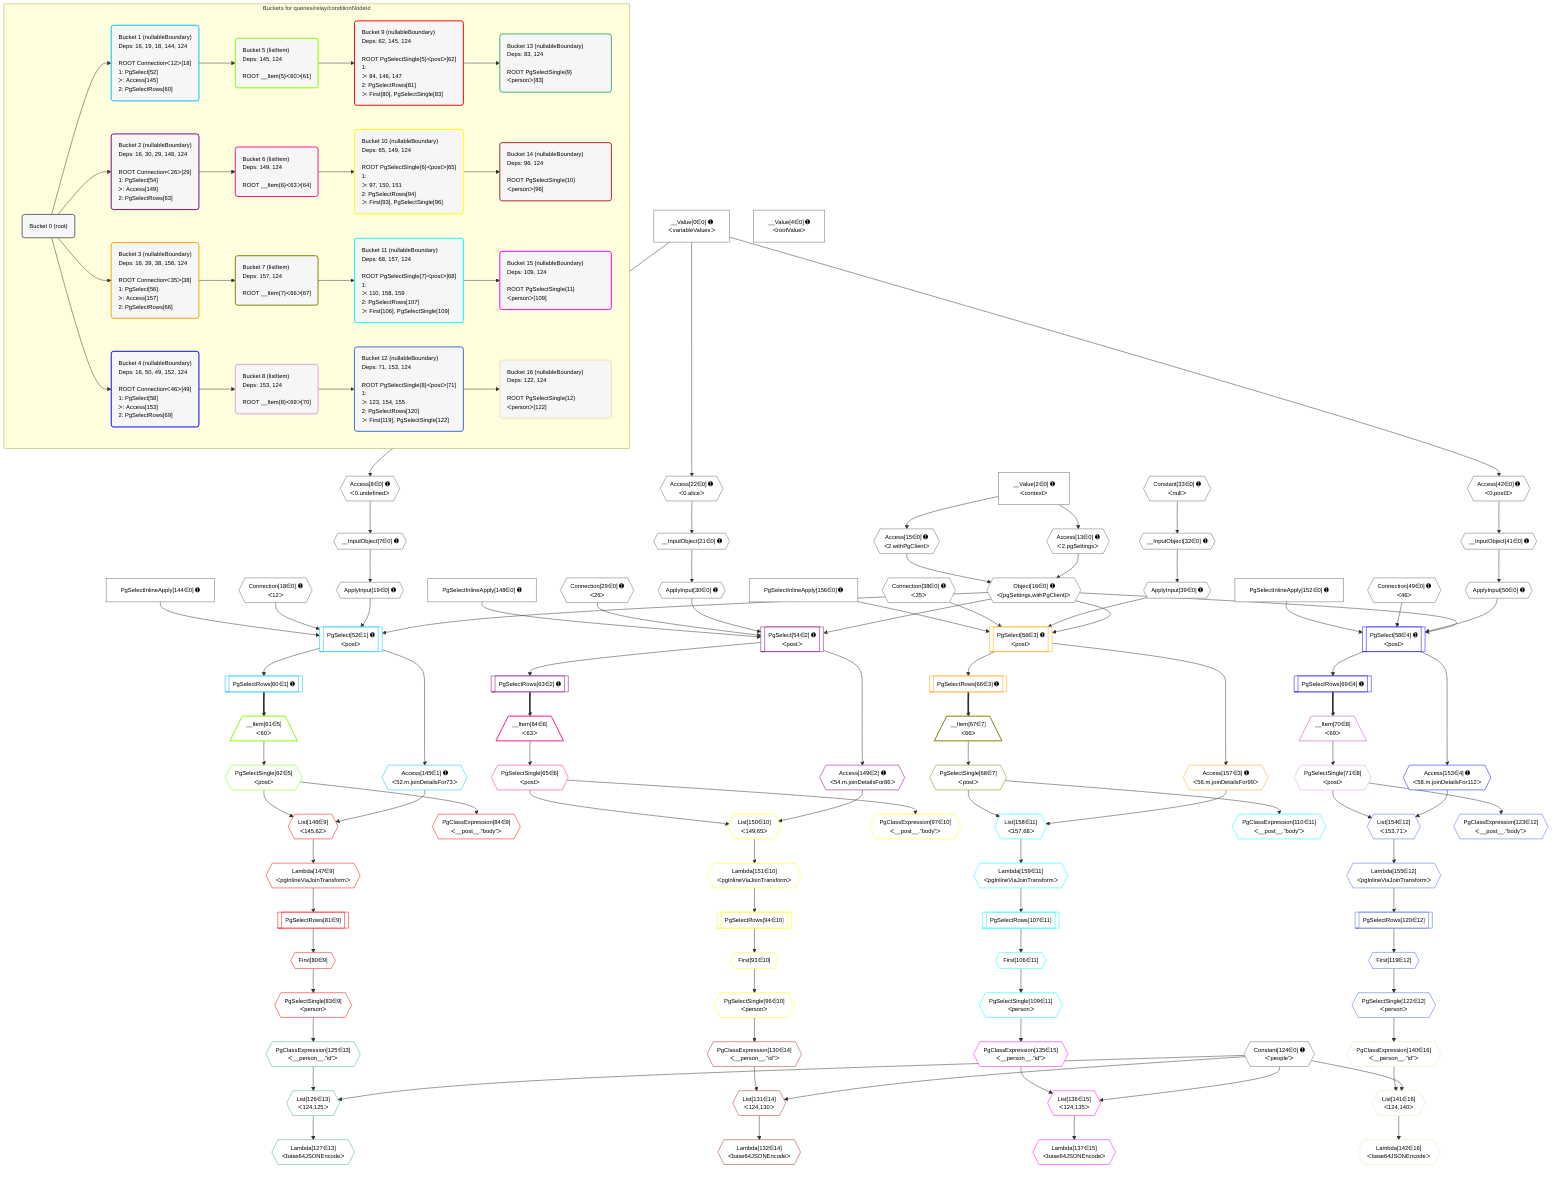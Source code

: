 %%{init: {'themeVariables': { 'fontSize': '12px'}}}%%
graph TD
    classDef path fill:#eee,stroke:#000,color:#000
    classDef plan fill:#fff,stroke-width:1px,color:#000
    classDef itemplan fill:#fff,stroke-width:2px,color:#000
    classDef unbatchedplan fill:#dff,stroke-width:1px,color:#000
    classDef sideeffectplan fill:#fcc,stroke-width:2px,color:#000
    classDef bucket fill:#f6f6f6,color:#000,stroke-width:2px,text-align:left

    subgraph "Buckets for queries/relay/conditionNodeId"
    Bucket0("Bucket 0 (root)"):::bucket
    Bucket1("Bucket 1 (nullableBoundary)<br />Deps: 16, 19, 18, 144, 124<br /><br />ROOT Connectionᐸ12ᐳ[18]<br />1: PgSelect[52]<br />ᐳ: Access[145]<br />2: PgSelectRows[60]"):::bucket
    Bucket2("Bucket 2 (nullableBoundary)<br />Deps: 16, 30, 29, 148, 124<br /><br />ROOT Connectionᐸ26ᐳ[29]<br />1: PgSelect[54]<br />ᐳ: Access[149]<br />2: PgSelectRows[63]"):::bucket
    Bucket3("Bucket 3 (nullableBoundary)<br />Deps: 16, 39, 38, 156, 124<br /><br />ROOT Connectionᐸ35ᐳ[38]<br />1: PgSelect[56]<br />ᐳ: Access[157]<br />2: PgSelectRows[66]"):::bucket
    Bucket4("Bucket 4 (nullableBoundary)<br />Deps: 16, 50, 49, 152, 124<br /><br />ROOT Connectionᐸ46ᐳ[49]<br />1: PgSelect[58]<br />ᐳ: Access[153]<br />2: PgSelectRows[69]"):::bucket
    Bucket5("Bucket 5 (listItem)<br />Deps: 145, 124<br /><br />ROOT __Item{5}ᐸ60ᐳ[61]"):::bucket
    Bucket6("Bucket 6 (listItem)<br />Deps: 149, 124<br /><br />ROOT __Item{6}ᐸ63ᐳ[64]"):::bucket
    Bucket7("Bucket 7 (listItem)<br />Deps: 157, 124<br /><br />ROOT __Item{7}ᐸ66ᐳ[67]"):::bucket
    Bucket8("Bucket 8 (listItem)<br />Deps: 153, 124<br /><br />ROOT __Item{8}ᐸ69ᐳ[70]"):::bucket
    Bucket9("Bucket 9 (nullableBoundary)<br />Deps: 62, 145, 124<br /><br />ROOT PgSelectSingle{5}ᐸpostᐳ[62]<br />1: <br />ᐳ: 84, 146, 147<br />2: PgSelectRows[81]<br />ᐳ: First[80], PgSelectSingle[83]"):::bucket
    Bucket10("Bucket 10 (nullableBoundary)<br />Deps: 65, 149, 124<br /><br />ROOT PgSelectSingle{6}ᐸpostᐳ[65]<br />1: <br />ᐳ: 97, 150, 151<br />2: PgSelectRows[94]<br />ᐳ: First[93], PgSelectSingle[96]"):::bucket
    Bucket11("Bucket 11 (nullableBoundary)<br />Deps: 68, 157, 124<br /><br />ROOT PgSelectSingle{7}ᐸpostᐳ[68]<br />1: <br />ᐳ: 110, 158, 159<br />2: PgSelectRows[107]<br />ᐳ: First[106], PgSelectSingle[109]"):::bucket
    Bucket12("Bucket 12 (nullableBoundary)<br />Deps: 71, 153, 124<br /><br />ROOT PgSelectSingle{8}ᐸpostᐳ[71]<br />1: <br />ᐳ: 123, 154, 155<br />2: PgSelectRows[120]<br />ᐳ: First[119], PgSelectSingle[122]"):::bucket
    Bucket13("Bucket 13 (nullableBoundary)<br />Deps: 83, 124<br /><br />ROOT PgSelectSingle{9}ᐸpersonᐳ[83]"):::bucket
    Bucket14("Bucket 14 (nullableBoundary)<br />Deps: 96, 124<br /><br />ROOT PgSelectSingle{10}ᐸpersonᐳ[96]"):::bucket
    Bucket15("Bucket 15 (nullableBoundary)<br />Deps: 109, 124<br /><br />ROOT PgSelectSingle{11}ᐸpersonᐳ[109]"):::bucket
    Bucket16("Bucket 16 (nullableBoundary)<br />Deps: 122, 124<br /><br />ROOT PgSelectSingle{12}ᐸpersonᐳ[122]"):::bucket
    end
    Bucket0 --> Bucket1 & Bucket2 & Bucket3 & Bucket4
    Bucket1 --> Bucket5
    Bucket2 --> Bucket6
    Bucket3 --> Bucket7
    Bucket4 --> Bucket8
    Bucket5 --> Bucket9
    Bucket6 --> Bucket10
    Bucket7 --> Bucket11
    Bucket8 --> Bucket12
    Bucket9 --> Bucket13
    Bucket10 --> Bucket14
    Bucket11 --> Bucket15
    Bucket12 --> Bucket16

    %% plan dependencies
    __InputObject7{{"__InputObject[7∈0] ➊"}}:::plan
    Access8{{"Access[8∈0] ➊<br />ᐸ0.undefinedᐳ"}}:::plan
    Access8 --> __InputObject7
    Object16{{"Object[16∈0] ➊<br />ᐸ{pgSettings,withPgClient}ᐳ"}}:::plan
    Access13{{"Access[13∈0] ➊<br />ᐸ2.pgSettingsᐳ"}}:::plan
    Access15{{"Access[15∈0] ➊<br />ᐸ2.withPgClientᐳ"}}:::plan
    Access13 & Access15 --> Object16
    __InputObject21{{"__InputObject[21∈0] ➊"}}:::plan
    Access22{{"Access[22∈0] ➊<br />ᐸ0.aliceᐳ"}}:::plan
    Access22 --> __InputObject21
    __InputObject32{{"__InputObject[32∈0] ➊"}}:::plan
    Constant33{{"Constant[33∈0] ➊<br />ᐸnullᐳ"}}:::plan
    Constant33 --> __InputObject32
    __InputObject41{{"__InputObject[41∈0] ➊"}}:::plan
    Access42{{"Access[42∈0] ➊<br />ᐸ0.post3ᐳ"}}:::plan
    Access42 --> __InputObject41
    __Value0["__Value[0∈0] ➊<br />ᐸvariableValuesᐳ"]:::plan
    __Value0 --> Access8
    __Value2["__Value[2∈0] ➊<br />ᐸcontextᐳ"]:::plan
    __Value2 --> Access13
    __Value2 --> Access15
    ApplyInput19{{"ApplyInput[19∈0] ➊"}}:::plan
    __InputObject7 --> ApplyInput19
    __Value0 --> Access22
    ApplyInput30{{"ApplyInput[30∈0] ➊"}}:::plan
    __InputObject21 --> ApplyInput30
    ApplyInput39{{"ApplyInput[39∈0] ➊"}}:::plan
    __InputObject32 --> ApplyInput39
    __Value0 --> Access42
    ApplyInput50{{"ApplyInput[50∈0] ➊"}}:::plan
    __InputObject41 --> ApplyInput50
    __Value4["__Value[4∈0] ➊<br />ᐸrootValueᐳ"]:::plan
    Connection18{{"Connection[18∈0] ➊<br />ᐸ12ᐳ"}}:::plan
    Connection29{{"Connection[29∈0] ➊<br />ᐸ26ᐳ"}}:::plan
    Connection38{{"Connection[38∈0] ➊<br />ᐸ35ᐳ"}}:::plan
    Connection49{{"Connection[49∈0] ➊<br />ᐸ46ᐳ"}}:::plan
    Constant124{{"Constant[124∈0] ➊<br />ᐸ'people'ᐳ"}}:::plan
    PgSelectInlineApply144["PgSelectInlineApply[144∈0] ➊"]:::plan
    PgSelectInlineApply148["PgSelectInlineApply[148∈0] ➊"]:::plan
    PgSelectInlineApply152["PgSelectInlineApply[152∈0] ➊"]:::plan
    PgSelectInlineApply156["PgSelectInlineApply[156∈0] ➊"]:::plan
    PgSelect52[["PgSelect[52∈1] ➊<br />ᐸpostᐳ"]]:::plan
    Object16 & ApplyInput19 & Connection18 & PgSelectInlineApply144 --> PgSelect52
    PgSelectRows60[["PgSelectRows[60∈1] ➊"]]:::plan
    PgSelect52 --> PgSelectRows60
    Access145{{"Access[145∈1] ➊<br />ᐸ52.m.joinDetailsFor73ᐳ"}}:::plan
    PgSelect52 --> Access145
    __Item61[/"__Item[61∈5]<br />ᐸ60ᐳ"\]:::itemplan
    PgSelectRows60 ==> __Item61
    PgSelectSingle62{{"PgSelectSingle[62∈5]<br />ᐸpostᐳ"}}:::plan
    __Item61 --> PgSelectSingle62
    List146{{"List[146∈9]<br />ᐸ145,62ᐳ"}}:::plan
    Access145 & PgSelectSingle62 --> List146
    First80{{"First[80∈9]"}}:::plan
    PgSelectRows81[["PgSelectRows[81∈9]"]]:::plan
    PgSelectRows81 --> First80
    Lambda147{{"Lambda[147∈9]<br />ᐸpgInlineViaJoinTransformᐳ"}}:::plan
    Lambda147 --> PgSelectRows81
    PgSelectSingle83{{"PgSelectSingle[83∈9]<br />ᐸpersonᐳ"}}:::plan
    First80 --> PgSelectSingle83
    PgClassExpression84{{"PgClassExpression[84∈9]<br />ᐸ__post__.”body”ᐳ"}}:::plan
    PgSelectSingle62 --> PgClassExpression84
    List146 --> Lambda147
    List126{{"List[126∈13]<br />ᐸ124,125ᐳ"}}:::plan
    PgClassExpression125{{"PgClassExpression[125∈13]<br />ᐸ__person__.”id”ᐳ"}}:::plan
    Constant124 & PgClassExpression125 --> List126
    PgSelectSingle83 --> PgClassExpression125
    Lambda127{{"Lambda[127∈13]<br />ᐸbase64JSONEncodeᐳ"}}:::plan
    List126 --> Lambda127
    PgSelect54[["PgSelect[54∈2] ➊<br />ᐸpostᐳ"]]:::plan
    Object16 & ApplyInput30 & Connection29 & PgSelectInlineApply148 --> PgSelect54
    PgSelectRows63[["PgSelectRows[63∈2] ➊"]]:::plan
    PgSelect54 --> PgSelectRows63
    Access149{{"Access[149∈2] ➊<br />ᐸ54.m.joinDetailsFor86ᐳ"}}:::plan
    PgSelect54 --> Access149
    __Item64[/"__Item[64∈6]<br />ᐸ63ᐳ"\]:::itemplan
    PgSelectRows63 ==> __Item64
    PgSelectSingle65{{"PgSelectSingle[65∈6]<br />ᐸpostᐳ"}}:::plan
    __Item64 --> PgSelectSingle65
    List150{{"List[150∈10]<br />ᐸ149,65ᐳ"}}:::plan
    Access149 & PgSelectSingle65 --> List150
    First93{{"First[93∈10]"}}:::plan
    PgSelectRows94[["PgSelectRows[94∈10]"]]:::plan
    PgSelectRows94 --> First93
    Lambda151{{"Lambda[151∈10]<br />ᐸpgInlineViaJoinTransformᐳ"}}:::plan
    Lambda151 --> PgSelectRows94
    PgSelectSingle96{{"PgSelectSingle[96∈10]<br />ᐸpersonᐳ"}}:::plan
    First93 --> PgSelectSingle96
    PgClassExpression97{{"PgClassExpression[97∈10]<br />ᐸ__post__.”body”ᐳ"}}:::plan
    PgSelectSingle65 --> PgClassExpression97
    List150 --> Lambda151
    List131{{"List[131∈14]<br />ᐸ124,130ᐳ"}}:::plan
    PgClassExpression130{{"PgClassExpression[130∈14]<br />ᐸ__person__.”id”ᐳ"}}:::plan
    Constant124 & PgClassExpression130 --> List131
    PgSelectSingle96 --> PgClassExpression130
    Lambda132{{"Lambda[132∈14]<br />ᐸbase64JSONEncodeᐳ"}}:::plan
    List131 --> Lambda132
    PgSelect56[["PgSelect[56∈3] ➊<br />ᐸpostᐳ"]]:::plan
    Object16 & ApplyInput39 & Connection38 & PgSelectInlineApply156 --> PgSelect56
    PgSelectRows66[["PgSelectRows[66∈3] ➊"]]:::plan
    PgSelect56 --> PgSelectRows66
    Access157{{"Access[157∈3] ➊<br />ᐸ56.m.joinDetailsFor99ᐳ"}}:::plan
    PgSelect56 --> Access157
    __Item67[/"__Item[67∈7]<br />ᐸ66ᐳ"\]:::itemplan
    PgSelectRows66 ==> __Item67
    PgSelectSingle68{{"PgSelectSingle[68∈7]<br />ᐸpostᐳ"}}:::plan
    __Item67 --> PgSelectSingle68
    List158{{"List[158∈11]<br />ᐸ157,68ᐳ"}}:::plan
    Access157 & PgSelectSingle68 --> List158
    First106{{"First[106∈11]"}}:::plan
    PgSelectRows107[["PgSelectRows[107∈11]"]]:::plan
    PgSelectRows107 --> First106
    Lambda159{{"Lambda[159∈11]<br />ᐸpgInlineViaJoinTransformᐳ"}}:::plan
    Lambda159 --> PgSelectRows107
    PgSelectSingle109{{"PgSelectSingle[109∈11]<br />ᐸpersonᐳ"}}:::plan
    First106 --> PgSelectSingle109
    PgClassExpression110{{"PgClassExpression[110∈11]<br />ᐸ__post__.”body”ᐳ"}}:::plan
    PgSelectSingle68 --> PgClassExpression110
    List158 --> Lambda159
    List136{{"List[136∈15]<br />ᐸ124,135ᐳ"}}:::plan
    PgClassExpression135{{"PgClassExpression[135∈15]<br />ᐸ__person__.”id”ᐳ"}}:::plan
    Constant124 & PgClassExpression135 --> List136
    PgSelectSingle109 --> PgClassExpression135
    Lambda137{{"Lambda[137∈15]<br />ᐸbase64JSONEncodeᐳ"}}:::plan
    List136 --> Lambda137
    PgSelect58[["PgSelect[58∈4] ➊<br />ᐸpostᐳ"]]:::plan
    Object16 & ApplyInput50 & Connection49 & PgSelectInlineApply152 --> PgSelect58
    PgSelectRows69[["PgSelectRows[69∈4] ➊"]]:::plan
    PgSelect58 --> PgSelectRows69
    Access153{{"Access[153∈4] ➊<br />ᐸ58.m.joinDetailsFor112ᐳ"}}:::plan
    PgSelect58 --> Access153
    __Item70[/"__Item[70∈8]<br />ᐸ69ᐳ"\]:::itemplan
    PgSelectRows69 ==> __Item70
    PgSelectSingle71{{"PgSelectSingle[71∈8]<br />ᐸpostᐳ"}}:::plan
    __Item70 --> PgSelectSingle71
    List154{{"List[154∈12]<br />ᐸ153,71ᐳ"}}:::plan
    Access153 & PgSelectSingle71 --> List154
    First119{{"First[119∈12]"}}:::plan
    PgSelectRows120[["PgSelectRows[120∈12]"]]:::plan
    PgSelectRows120 --> First119
    Lambda155{{"Lambda[155∈12]<br />ᐸpgInlineViaJoinTransformᐳ"}}:::plan
    Lambda155 --> PgSelectRows120
    PgSelectSingle122{{"PgSelectSingle[122∈12]<br />ᐸpersonᐳ"}}:::plan
    First119 --> PgSelectSingle122
    PgClassExpression123{{"PgClassExpression[123∈12]<br />ᐸ__post__.”body”ᐳ"}}:::plan
    PgSelectSingle71 --> PgClassExpression123
    List154 --> Lambda155
    List141{{"List[141∈16]<br />ᐸ124,140ᐳ"}}:::plan
    PgClassExpression140{{"PgClassExpression[140∈16]<br />ᐸ__person__.”id”ᐳ"}}:::plan
    Constant124 & PgClassExpression140 --> List141
    PgSelectSingle122 --> PgClassExpression140
    Lambda142{{"Lambda[142∈16]<br />ᐸbase64JSONEncodeᐳ"}}:::plan
    List141 --> Lambda142

    %% define steps
    classDef bucket0 stroke:#696969
    class Bucket0,__Value0,__Value2,__Value4,__InputObject7,Access8,Access13,Access15,Object16,Connection18,ApplyInput19,__InputObject21,Access22,Connection29,ApplyInput30,__InputObject32,Constant33,Connection38,ApplyInput39,__InputObject41,Access42,Connection49,ApplyInput50,Constant124,PgSelectInlineApply144,PgSelectInlineApply148,PgSelectInlineApply152,PgSelectInlineApply156 bucket0
    classDef bucket1 stroke:#00bfff
    class Bucket1,PgSelect52,PgSelectRows60,Access145 bucket1
    classDef bucket2 stroke:#7f007f
    class Bucket2,PgSelect54,PgSelectRows63,Access149 bucket2
    classDef bucket3 stroke:#ffa500
    class Bucket3,PgSelect56,PgSelectRows66,Access157 bucket3
    classDef bucket4 stroke:#0000ff
    class Bucket4,PgSelect58,PgSelectRows69,Access153 bucket4
    classDef bucket5 stroke:#7fff00
    class Bucket5,__Item61,PgSelectSingle62 bucket5
    classDef bucket6 stroke:#ff1493
    class Bucket6,__Item64,PgSelectSingle65 bucket6
    classDef bucket7 stroke:#808000
    class Bucket7,__Item67,PgSelectSingle68 bucket7
    classDef bucket8 stroke:#dda0dd
    class Bucket8,__Item70,PgSelectSingle71 bucket8
    classDef bucket9 stroke:#ff0000
    class Bucket9,First80,PgSelectRows81,PgSelectSingle83,PgClassExpression84,List146,Lambda147 bucket9
    classDef bucket10 stroke:#ffff00
    class Bucket10,First93,PgSelectRows94,PgSelectSingle96,PgClassExpression97,List150,Lambda151 bucket10
    classDef bucket11 stroke:#00ffff
    class Bucket11,First106,PgSelectRows107,PgSelectSingle109,PgClassExpression110,List158,Lambda159 bucket11
    classDef bucket12 stroke:#4169e1
    class Bucket12,First119,PgSelectRows120,PgSelectSingle122,PgClassExpression123,List154,Lambda155 bucket12
    classDef bucket13 stroke:#3cb371
    class Bucket13,PgClassExpression125,List126,Lambda127 bucket13
    classDef bucket14 stroke:#a52a2a
    class Bucket14,PgClassExpression130,List131,Lambda132 bucket14
    classDef bucket15 stroke:#ff00ff
    class Bucket15,PgClassExpression135,List136,Lambda137 bucket15
    classDef bucket16 stroke:#f5deb3
    class Bucket16,PgClassExpression140,List141,Lambda142 bucket16